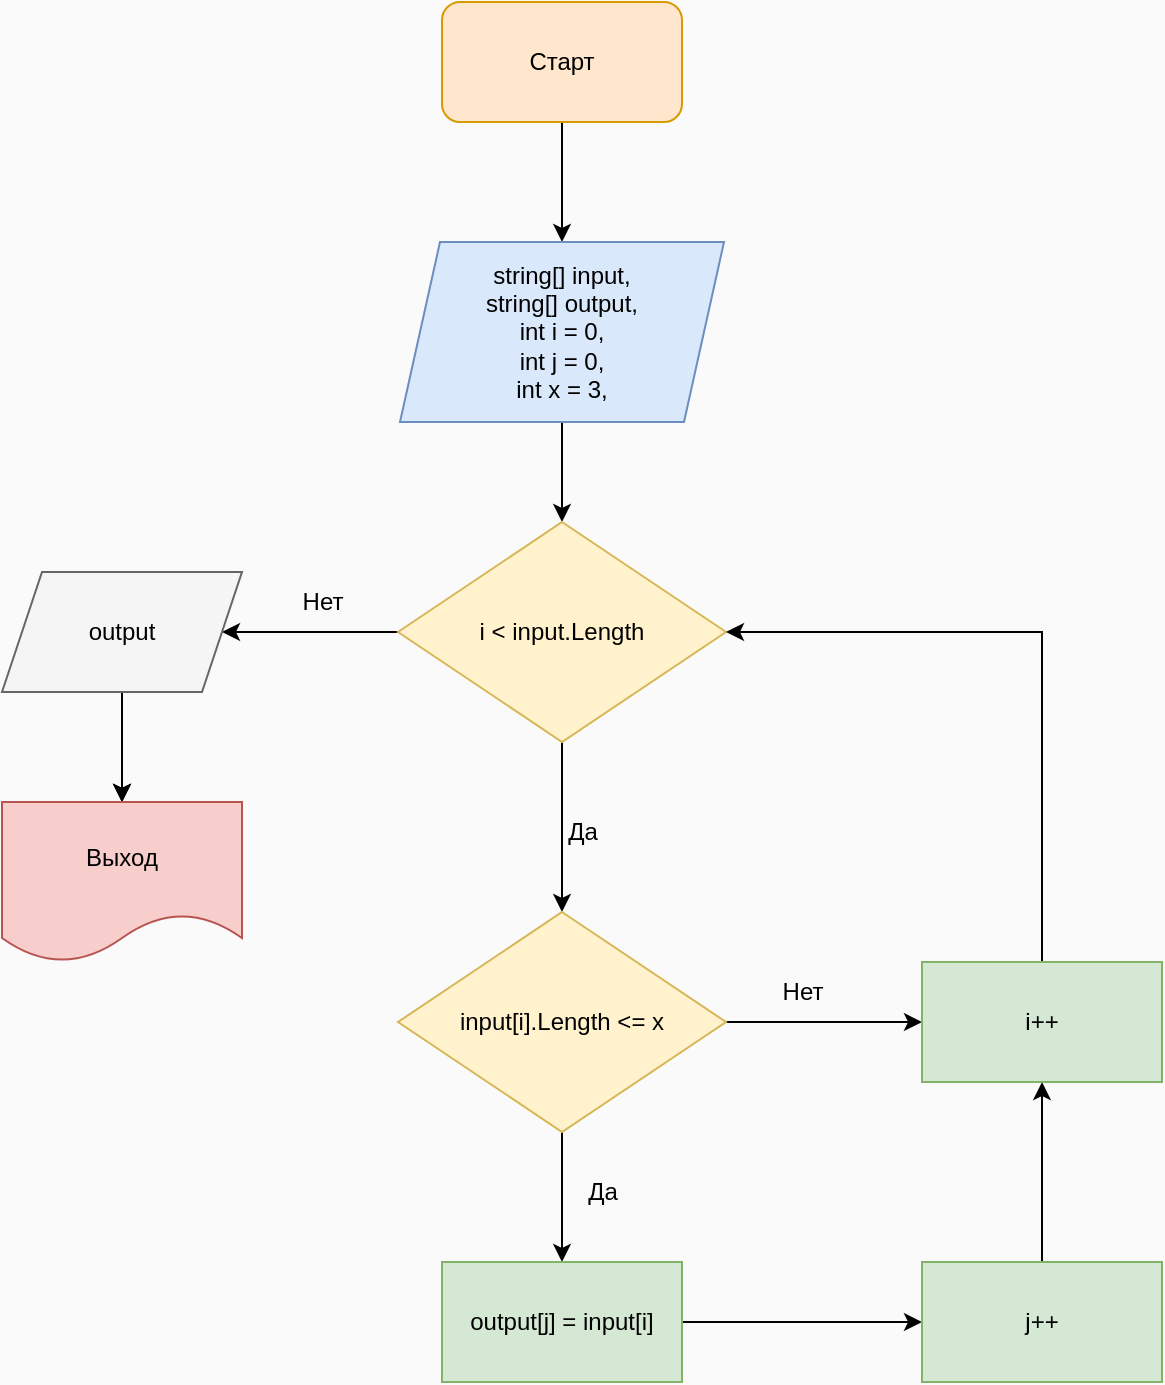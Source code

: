 <mxfile version="20.8.10" type="device"><diagram name="Страница 1" id="Lt-aIZR55gMsXq8YMrB5"><mxGraphModel dx="1206" dy="809" grid="1" gridSize="10" guides="1" tooltips="1" connect="1" arrows="1" fold="1" page="1" pageScale="1" pageWidth="827" pageHeight="1169" background="#FAFAFA" math="0" shadow="0"><root><mxCell id="0"/><mxCell id="1" parent="0"/><mxCell id="R6QYUXMwGx2FRjJkUdAH-8" style="edgeStyle=orthogonalEdgeStyle;rounded=0;orthogonalLoop=1;jettySize=auto;html=1;entryX=0.5;entryY=0;entryDx=0;entryDy=0;strokeColor=#000000;" parent="1" source="R6QYUXMwGx2FRjJkUdAH-1" target="R6QYUXMwGx2FRjJkUdAH-2" edge="1"><mxGeometry relative="1" as="geometry"/></mxCell><mxCell id="R6QYUXMwGx2FRjJkUdAH-1" value="&lt;font color=&quot;#000000&quot;&gt;Старт&lt;/font&gt;" style="rounded=1;whiteSpace=wrap;html=1;fillColor=#ffe6cc;strokeColor=#d79b00;" parent="1" vertex="1"><mxGeometry x="350" y="20" width="120" height="60" as="geometry"/></mxCell><mxCell id="R6QYUXMwGx2FRjJkUdAH-11" style="edgeStyle=orthogonalEdgeStyle;rounded=0;orthogonalLoop=1;jettySize=auto;html=1;entryX=0.5;entryY=0;entryDx=0;entryDy=0;strokeColor=#000000;" parent="1" source="R6QYUXMwGx2FRjJkUdAH-2" target="R6QYUXMwGx2FRjJkUdAH-3" edge="1"><mxGeometry relative="1" as="geometry"/></mxCell><mxCell id="R6QYUXMwGx2FRjJkUdAH-2" value="&lt;font color=&quot;#000000&quot;&gt;string[] input,&lt;br&gt;string[] output,&lt;br&gt;int i = 0,&lt;br&gt;int j = 0,&lt;br&gt;int x = 3,&lt;/font&gt;" style="shape=parallelogram;perimeter=parallelogramPerimeter;whiteSpace=wrap;html=1;fixedSize=1;fillColor=#dae8fc;strokeColor=#6c8ebf;" parent="1" vertex="1"><mxGeometry x="329" y="140" width="162" height="90" as="geometry"/></mxCell><mxCell id="R6QYUXMwGx2FRjJkUdAH-12" style="edgeStyle=orthogonalEdgeStyle;rounded=0;orthogonalLoop=1;jettySize=auto;html=1;entryX=1;entryY=0.5;entryDx=0;entryDy=0;strokeColor=#000000;" parent="1" source="R6QYUXMwGx2FRjJkUdAH-3" target="R6QYUXMwGx2FRjJkUdAH-4" edge="1"><mxGeometry relative="1" as="geometry"/></mxCell><mxCell id="R6QYUXMwGx2FRjJkUdAH-17" style="edgeStyle=orthogonalEdgeStyle;rounded=0;orthogonalLoop=1;jettySize=auto;html=1;strokeColor=#000000;" parent="1" source="R6QYUXMwGx2FRjJkUdAH-3" target="R6QYUXMwGx2FRjJkUdAH-16" edge="1"><mxGeometry relative="1" as="geometry"/></mxCell><mxCell id="R6QYUXMwGx2FRjJkUdAH-3" value="&lt;font color=&quot;#000000&quot;&gt;i &amp;lt; input.Length&lt;/font&gt;" style="rhombus;whiteSpace=wrap;html=1;fillColor=#fff2cc;strokeColor=#d6b656;" parent="1" vertex="1"><mxGeometry x="328" y="280" width="164" height="110" as="geometry"/></mxCell><mxCell id="R6QYUXMwGx2FRjJkUdAH-13" style="edgeStyle=orthogonalEdgeStyle;rounded=0;orthogonalLoop=1;jettySize=auto;html=1;entryX=0.5;entryY=0;entryDx=0;entryDy=0;" parent="1" source="R6QYUXMwGx2FRjJkUdAH-4" edge="1"><mxGeometry relative="1" as="geometry"><mxPoint x="190" y="420" as="targetPoint"/></mxGeometry></mxCell><mxCell id="2" style="edgeStyle=none;html=1;fontColor=#000000;labelBorderColor=#000000;" parent="1" source="R6QYUXMwGx2FRjJkUdAH-4" edge="1"><mxGeometry relative="1" as="geometry"><mxPoint x="190" y="420" as="targetPoint"/></mxGeometry></mxCell><mxCell id="4" style="edgeStyle=none;html=1;entryX=0.5;entryY=0;entryDx=0;entryDy=0;labelBorderColor=#000000;fontColor=#000000;strokeColor=#000000;" parent="1" source="R6QYUXMwGx2FRjJkUdAH-4" target="R6QYUXMwGx2FRjJkUdAH-29" edge="1"><mxGeometry relative="1" as="geometry"/></mxCell><mxCell id="R6QYUXMwGx2FRjJkUdAH-4" value="&lt;font color=&quot;#000000&quot;&gt;output&lt;/font&gt;" style="shape=parallelogram;perimeter=parallelogramPerimeter;whiteSpace=wrap;html=1;fixedSize=1;fillColor=#f5f5f5;fontColor=#333333;strokeColor=#666666;" parent="1" vertex="1"><mxGeometry x="130" y="305" width="120" height="60" as="geometry"/></mxCell><mxCell id="R6QYUXMwGx2FRjJkUdAH-15" value="Нет" style="text;html=1;align=center;verticalAlign=middle;resizable=0;points=[];autosize=1;fontColor=#000000;" parent="1" vertex="1"><mxGeometry x="270" y="305" width="40" height="30" as="geometry"/></mxCell><mxCell id="R6QYUXMwGx2FRjJkUdAH-21" style="edgeStyle=orthogonalEdgeStyle;rounded=0;orthogonalLoop=1;jettySize=auto;html=1;entryX=0.5;entryY=0;entryDx=0;entryDy=0;strokeColor=#000000;" parent="1" source="R6QYUXMwGx2FRjJkUdAH-16" target="R6QYUXMwGx2FRjJkUdAH-18" edge="1"><mxGeometry relative="1" as="geometry"/></mxCell><mxCell id="R6QYUXMwGx2FRjJkUdAH-25" style="edgeStyle=orthogonalEdgeStyle;rounded=0;orthogonalLoop=1;jettySize=auto;html=1;entryX=0;entryY=0.5;entryDx=0;entryDy=0;strokeColor=#000000;" parent="1" source="R6QYUXMwGx2FRjJkUdAH-16" target="R6QYUXMwGx2FRjJkUdAH-20" edge="1"><mxGeometry relative="1" as="geometry"/></mxCell><mxCell id="R6QYUXMwGx2FRjJkUdAH-16" value="&lt;font color=&quot;#000000&quot;&gt;input[i].Length &amp;lt;= x&lt;/font&gt;" style="rhombus;whiteSpace=wrap;html=1;fillColor=#fff2cc;strokeColor=#d6b656;" parent="1" vertex="1"><mxGeometry x="328" y="475" width="164" height="110" as="geometry"/></mxCell><mxCell id="R6QYUXMwGx2FRjJkUdAH-22" style="edgeStyle=orthogonalEdgeStyle;rounded=0;orthogonalLoop=1;jettySize=auto;html=1;entryX=0;entryY=0.5;entryDx=0;entryDy=0;strokeColor=#000000;" parent="1" source="R6QYUXMwGx2FRjJkUdAH-18" target="R6QYUXMwGx2FRjJkUdAH-19" edge="1"><mxGeometry relative="1" as="geometry"/></mxCell><mxCell id="R6QYUXMwGx2FRjJkUdAH-18" value="&lt;font color=&quot;#000000&quot;&gt;output[j] = input[i]&lt;/font&gt;" style="rounded=0;whiteSpace=wrap;html=1;fillColor=#d5e8d4;strokeColor=#82b366;" parent="1" vertex="1"><mxGeometry x="350" y="650" width="120" height="60" as="geometry"/></mxCell><mxCell id="R6QYUXMwGx2FRjJkUdAH-23" style="edgeStyle=orthogonalEdgeStyle;rounded=0;orthogonalLoop=1;jettySize=auto;html=1;entryX=0.5;entryY=1;entryDx=0;entryDy=0;strokeColor=#000000;" parent="1" source="R6QYUXMwGx2FRjJkUdAH-19" target="R6QYUXMwGx2FRjJkUdAH-20" edge="1"><mxGeometry relative="1" as="geometry"/></mxCell><mxCell id="R6QYUXMwGx2FRjJkUdAH-19" value="&lt;font color=&quot;#000000&quot;&gt;j++&lt;/font&gt;" style="rounded=0;whiteSpace=wrap;html=1;fillColor=#d5e8d4;strokeColor=#82b366;" parent="1" vertex="1"><mxGeometry x="590" y="650" width="120" height="60" as="geometry"/></mxCell><mxCell id="R6QYUXMwGx2FRjJkUdAH-24" style="edgeStyle=orthogonalEdgeStyle;rounded=0;orthogonalLoop=1;jettySize=auto;html=1;entryX=1;entryY=0.5;entryDx=0;entryDy=0;" parent="1" source="R6QYUXMwGx2FRjJkUdAH-20" target="R6QYUXMwGx2FRjJkUdAH-3" edge="1"><mxGeometry relative="1" as="geometry"><Array as="points"><mxPoint x="650" y="335"/></Array></mxGeometry></mxCell><mxCell id="R6QYUXMwGx2FRjJkUdAH-20" value="&lt;font color=&quot;#000000&quot;&gt;i++&lt;/font&gt;" style="rounded=0;whiteSpace=wrap;html=1;fillColor=#d5e8d4;strokeColor=#82b366;" parent="1" vertex="1"><mxGeometry x="590" y="500" width="120" height="60" as="geometry"/></mxCell><mxCell id="R6QYUXMwGx2FRjJkUdAH-27" value="Да" style="text;html=1;align=center;verticalAlign=middle;resizable=0;points=[];autosize=1;strokeColor=none;fillColor=none;fontColor=#000000;" parent="1" vertex="1"><mxGeometry x="400" y="420" width="40" height="30" as="geometry"/></mxCell><mxCell id="R6QYUXMwGx2FRjJkUdAH-28" value="Да" style="text;html=1;align=center;verticalAlign=middle;resizable=0;points=[];autosize=1;strokeColor=none;fillColor=none;fontColor=#000000;" parent="1" vertex="1"><mxGeometry x="410" y="600" width="40" height="30" as="geometry"/></mxCell><mxCell id="R6QYUXMwGx2FRjJkUdAH-29" value="&lt;font color=&quot;#000000&quot;&gt;Выход&lt;/font&gt;" style="shape=document;whiteSpace=wrap;html=1;boundedLbl=1;fillColor=#f8cecc;strokeColor=#b85450;" parent="1" vertex="1"><mxGeometry x="130" y="420" width="120" height="80" as="geometry"/></mxCell><mxCell id="R6QYUXMwGx2FRjJkUdAH-30" value="Нет" style="text;html=1;align=center;verticalAlign=middle;resizable=0;points=[];autosize=1;fontColor=#000000;" parent="1" vertex="1"><mxGeometry x="510" y="500" width="40" height="30" as="geometry"/></mxCell></root></mxGraphModel></diagram></mxfile>